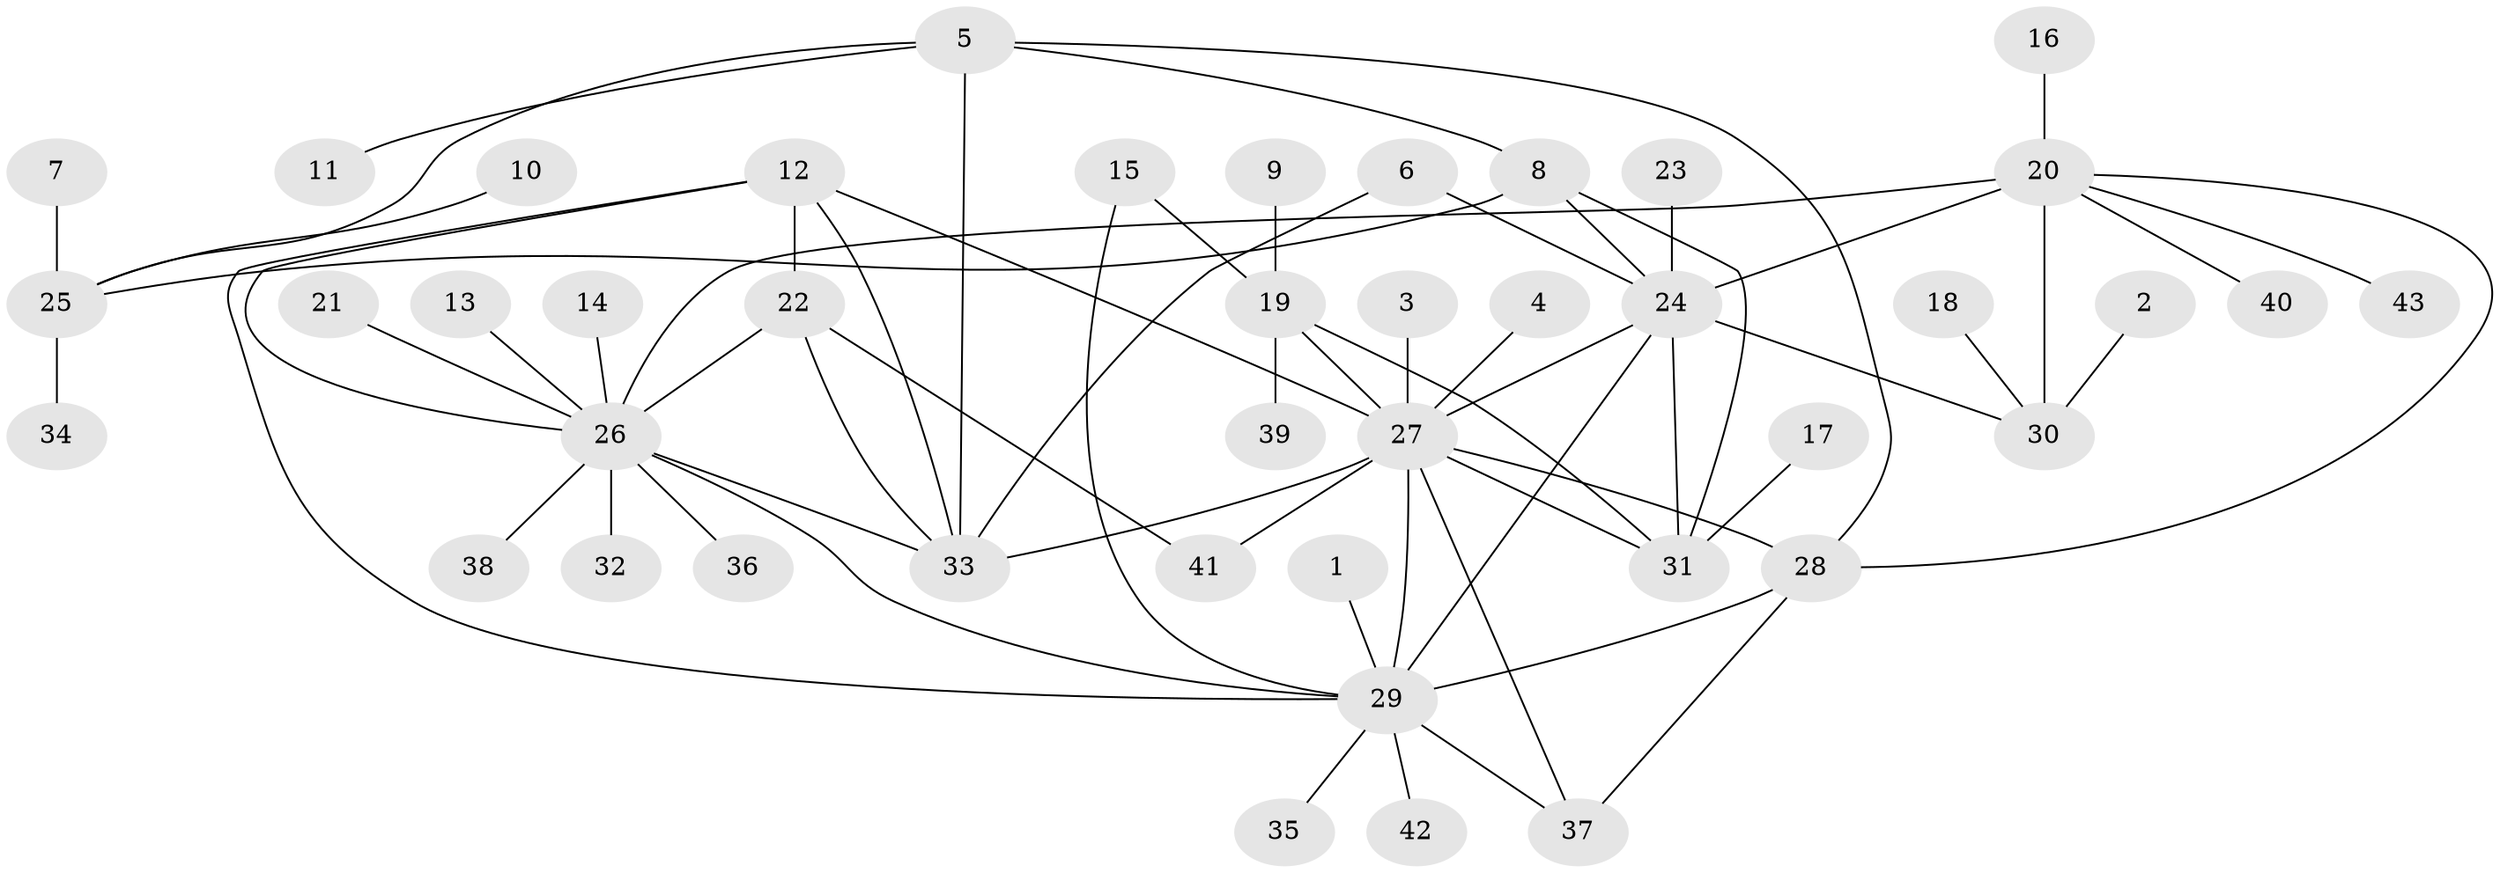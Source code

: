 // original degree distribution, {5: 0.05952380952380952, 7: 0.047619047619047616, 11: 0.023809523809523808, 6: 0.05952380952380952, 4: 0.023809523809523808, 12: 0.023809523809523808, 8: 0.011904761904761904, 1: 0.5952380952380952, 3: 0.03571428571428571, 2: 0.11904761904761904}
// Generated by graph-tools (version 1.1) at 2025/26/03/09/25 03:26:45]
// undirected, 43 vertices, 64 edges
graph export_dot {
graph [start="1"]
  node [color=gray90,style=filled];
  1;
  2;
  3;
  4;
  5;
  6;
  7;
  8;
  9;
  10;
  11;
  12;
  13;
  14;
  15;
  16;
  17;
  18;
  19;
  20;
  21;
  22;
  23;
  24;
  25;
  26;
  27;
  28;
  29;
  30;
  31;
  32;
  33;
  34;
  35;
  36;
  37;
  38;
  39;
  40;
  41;
  42;
  43;
  1 -- 29 [weight=1.0];
  2 -- 30 [weight=1.0];
  3 -- 27 [weight=1.0];
  4 -- 27 [weight=1.0];
  5 -- 8 [weight=2.0];
  5 -- 11 [weight=1.0];
  5 -- 25 [weight=2.0];
  5 -- 28 [weight=1.0];
  5 -- 33 [weight=1.0];
  6 -- 24 [weight=1.0];
  6 -- 33 [weight=1.0];
  7 -- 25 [weight=1.0];
  8 -- 24 [weight=2.0];
  8 -- 25 [weight=1.0];
  8 -- 31 [weight=1.0];
  9 -- 19 [weight=1.0];
  10 -- 25 [weight=1.0];
  12 -- 22 [weight=1.0];
  12 -- 26 [weight=1.0];
  12 -- 27 [weight=1.0];
  12 -- 29 [weight=1.0];
  12 -- 33 [weight=1.0];
  13 -- 26 [weight=1.0];
  14 -- 26 [weight=1.0];
  15 -- 19 [weight=1.0];
  15 -- 29 [weight=1.0];
  16 -- 20 [weight=1.0];
  17 -- 31 [weight=1.0];
  18 -- 30 [weight=1.0];
  19 -- 27 [weight=1.0];
  19 -- 31 [weight=2.0];
  19 -- 39 [weight=1.0];
  20 -- 24 [weight=2.0];
  20 -- 26 [weight=1.0];
  20 -- 28 [weight=1.0];
  20 -- 30 [weight=2.0];
  20 -- 40 [weight=1.0];
  20 -- 43 [weight=1.0];
  21 -- 26 [weight=1.0];
  22 -- 26 [weight=1.0];
  22 -- 33 [weight=1.0];
  22 -- 41 [weight=1.0];
  23 -- 24 [weight=1.0];
  24 -- 27 [weight=1.0];
  24 -- 29 [weight=1.0];
  24 -- 30 [weight=1.0];
  24 -- 31 [weight=1.0];
  25 -- 34 [weight=1.0];
  26 -- 29 [weight=1.0];
  26 -- 32 [weight=1.0];
  26 -- 33 [weight=1.0];
  26 -- 36 [weight=1.0];
  26 -- 38 [weight=1.0];
  27 -- 28 [weight=1.0];
  27 -- 29 [weight=1.0];
  27 -- 31 [weight=2.0];
  27 -- 33 [weight=1.0];
  27 -- 37 [weight=1.0];
  27 -- 41 [weight=1.0];
  28 -- 29 [weight=1.0];
  28 -- 37 [weight=1.0];
  29 -- 35 [weight=1.0];
  29 -- 37 [weight=1.0];
  29 -- 42 [weight=1.0];
}
